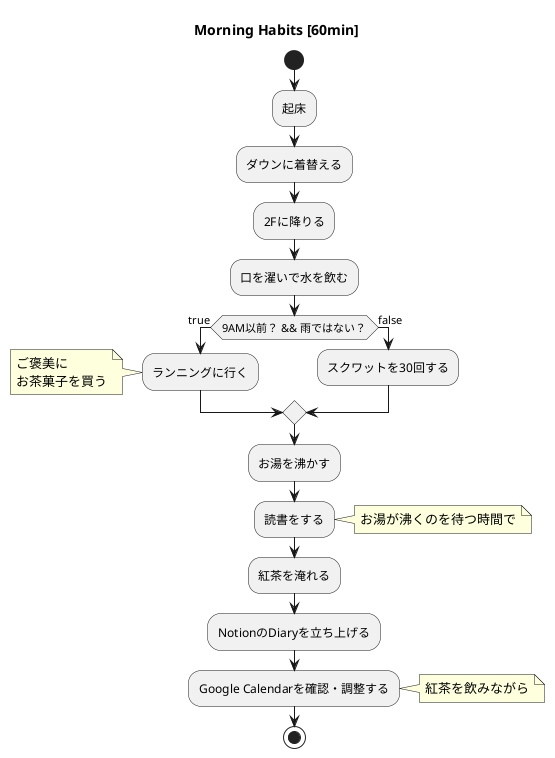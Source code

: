 @startuml
title Morning Habits [60min]
start
:起床; 
:ダウンに着替える;
:2Fに降りる;
:口を濯いで水を飲む;
if (9AM以前？ && 雨ではない？) then (true)
    :ランニングに行く;
    note left
    ご褒美に
    お茶菓子を買う
    end note
else (false)
    :スクワットを30回する;
Endif
:お湯を沸かす;
:読書をする;
note right: お湯が沸くのを待つ時間で
:紅茶を淹れる;
:NotionのDiaryを立ち上げる;
:Google Calendarを確認・調整する;
note right: 紅茶を飲みながら
stop
@enduml